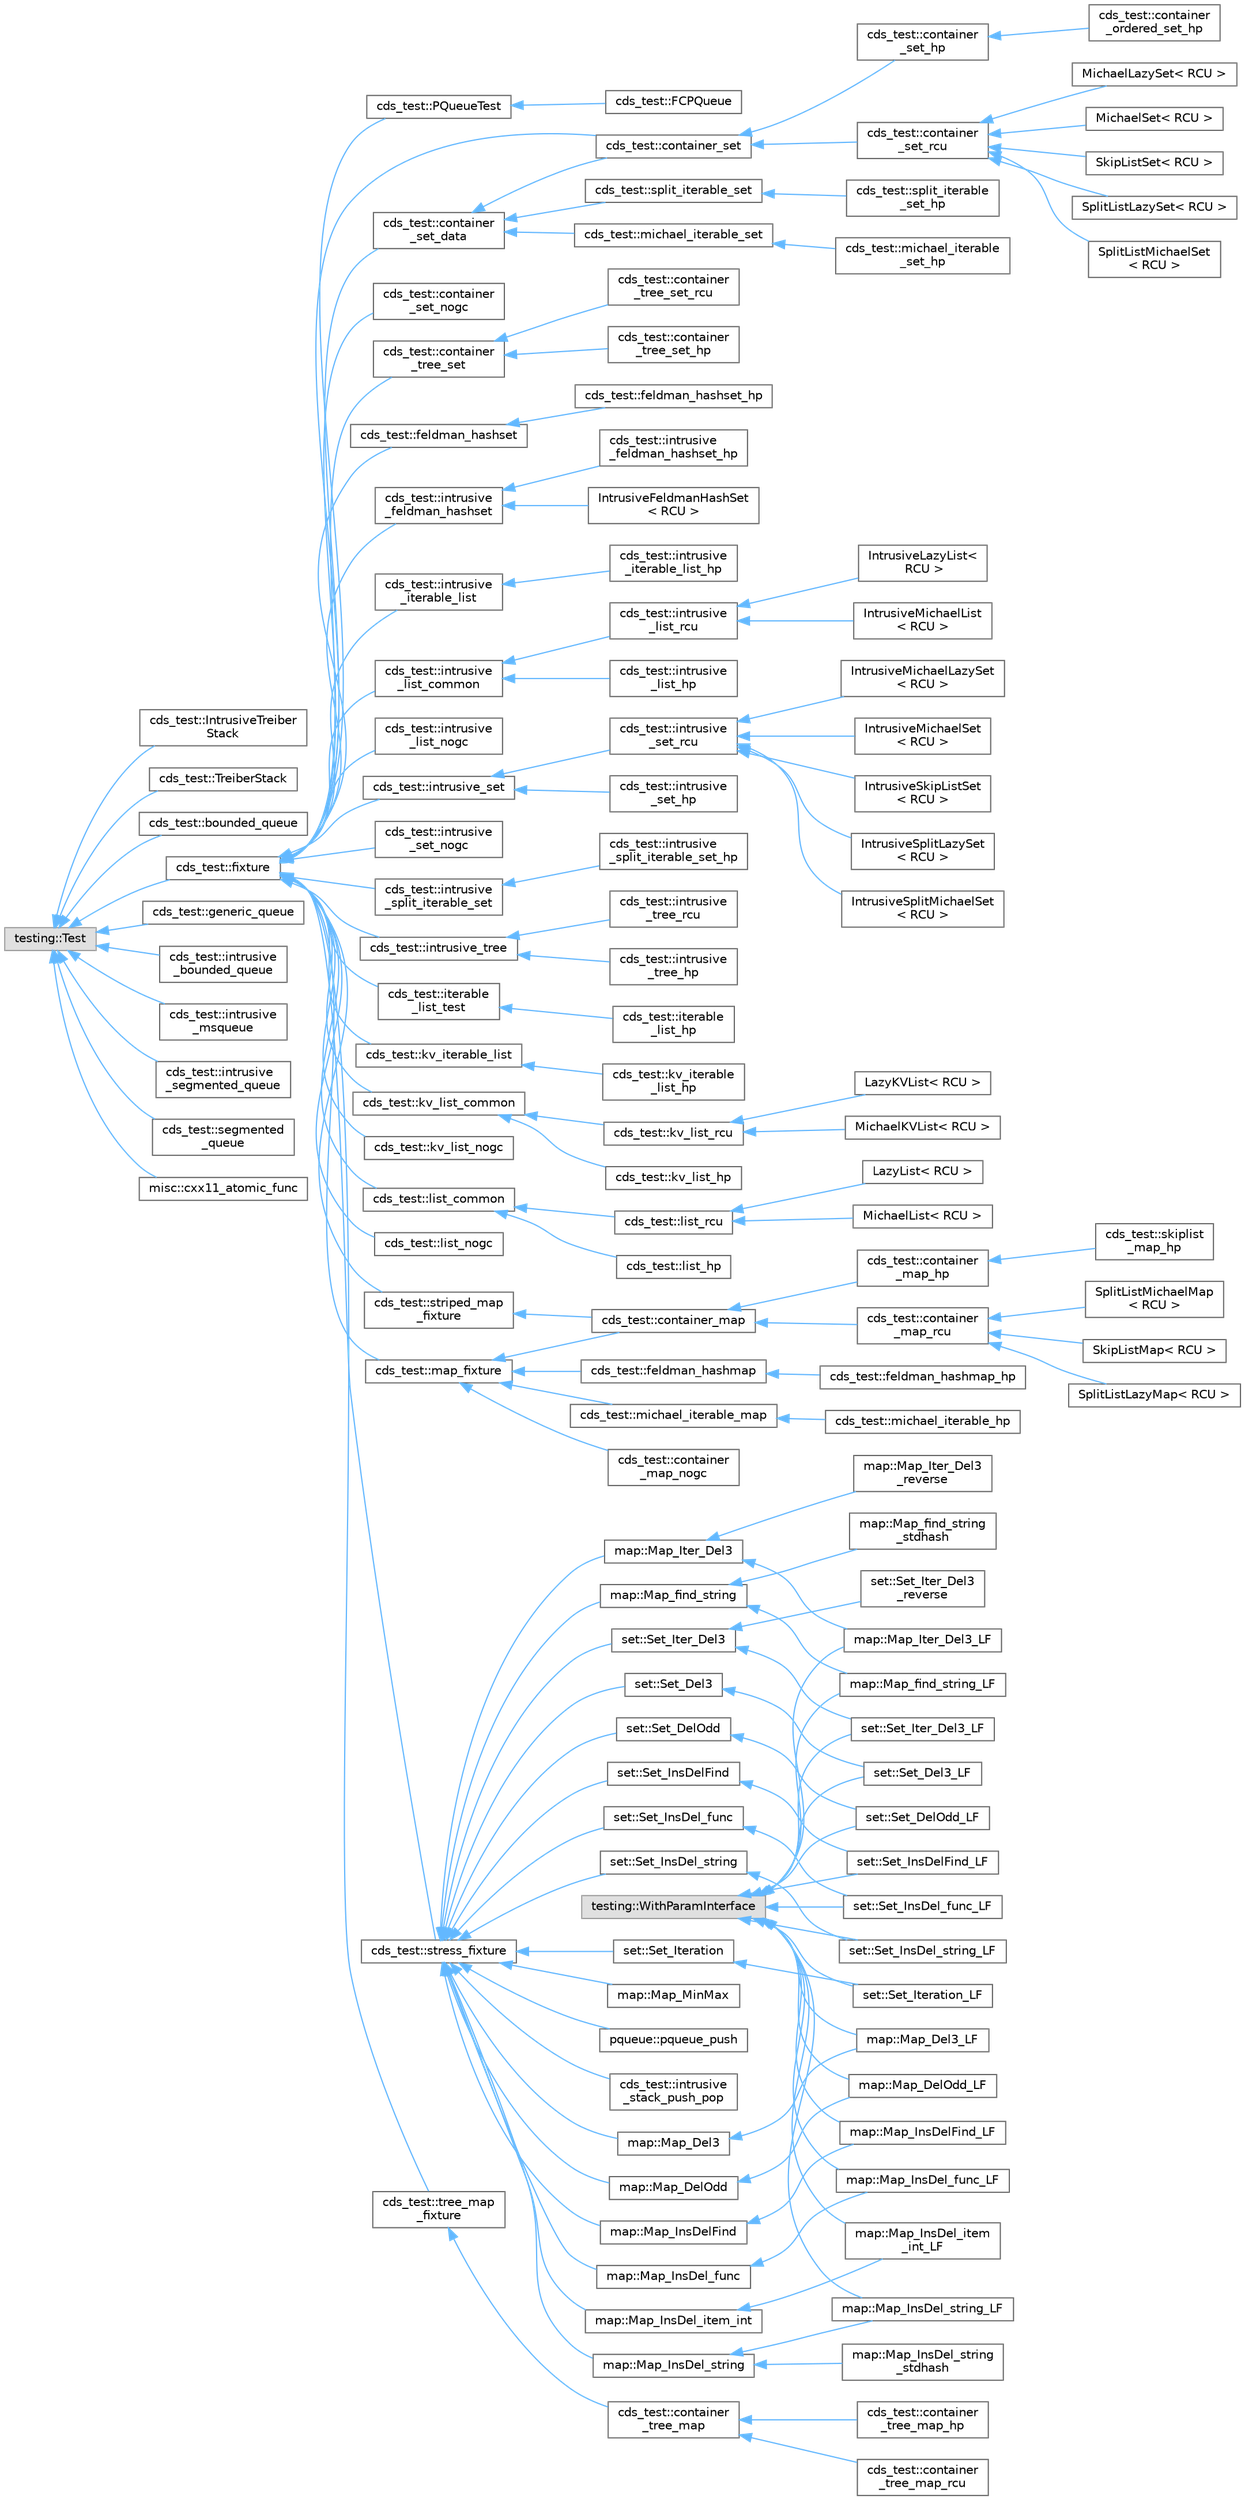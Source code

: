 digraph "类继承关系图"
{
 // LATEX_PDF_SIZE
  bgcolor="transparent";
  edge [fontname=Helvetica,fontsize=10,labelfontname=Helvetica,labelfontsize=10];
  node [fontname=Helvetica,fontsize=10,shape=box,height=0.2,width=0.4];
  rankdir="LR";
  Node0 [id="Node000000",label="testing::Test",height=0.2,width=0.4,color="grey60", fillcolor="#E0E0E0", style="filled",tooltip=" "];
  Node0 -> Node1 [id="edge7162_Node000000_Node000001",dir="back",color="steelblue1",style="solid",tooltip=" "];
  Node1 [id="Node000001",label="cds_test::IntrusiveTreiber\lStack",height=0.2,width=0.4,color="grey40", fillcolor="white", style="filled",URL="$classcds__test_1_1_intrusive_treiber_stack.html",tooltip=" "];
  Node0 -> Node2 [id="edge7163_Node000000_Node000002",dir="back",color="steelblue1",style="solid",tooltip=" "];
  Node2 [id="Node000002",label="cds_test::TreiberStack",height=0.2,width=0.4,color="grey40", fillcolor="white", style="filled",URL="$classcds__test_1_1_treiber_stack.html",tooltip=" "];
  Node0 -> Node3 [id="edge7164_Node000000_Node000003",dir="back",color="steelblue1",style="solid",tooltip=" "];
  Node3 [id="Node000003",label="cds_test::bounded_queue",height=0.2,width=0.4,color="grey40", fillcolor="white", style="filled",URL="$classcds__test_1_1bounded__queue.html",tooltip=" "];
  Node0 -> Node4 [id="edge7165_Node000000_Node000004",dir="back",color="steelblue1",style="solid",tooltip=" "];
  Node4 [id="Node000004",label="cds_test::fixture",height=0.2,width=0.4,color="grey40", fillcolor="white", style="filled",URL="$classcds__test_1_1fixture.html",tooltip=" "];
  Node4 -> Node5 [id="edge7166_Node000004_Node000005",dir="back",color="steelblue1",style="solid",tooltip=" "];
  Node5 [id="Node000005",label="cds_test::PQueueTest",height=0.2,width=0.4,color="grey40", fillcolor="white", style="filled",URL="$classcds__test_1_1_p_queue_test.html",tooltip=" "];
  Node5 -> Node6 [id="edge7167_Node000005_Node000006",dir="back",color="steelblue1",style="solid",tooltip=" "];
  Node6 [id="Node000006",label="cds_test::FCPQueue",height=0.2,width=0.4,color="grey40", fillcolor="white", style="filled",URL="$classcds__test_1_1_f_c_p_queue.html",tooltip=" "];
  Node4 -> Node7 [id="edge7168_Node000004_Node000007",dir="back",color="steelblue1",style="solid",tooltip=" "];
  Node7 [id="Node000007",label="cds_test::container_set",height=0.2,width=0.4,color="grey40", fillcolor="white", style="filled",URL="$classcds__test_1_1container__set.html",tooltip=" "];
  Node7 -> Node8 [id="edge7169_Node000007_Node000008",dir="back",color="steelblue1",style="solid",tooltip=" "];
  Node8 [id="Node000008",label="cds_test::container\l_set_hp",height=0.2,width=0.4,color="grey40", fillcolor="white", style="filled",URL="$classcds__test_1_1container__set__hp.html",tooltip=" "];
  Node8 -> Node9 [id="edge7170_Node000008_Node000009",dir="back",color="steelblue1",style="solid",tooltip=" "];
  Node9 [id="Node000009",label="cds_test::container\l_ordered_set_hp",height=0.2,width=0.4,color="grey40", fillcolor="white", style="filled",URL="$classcds__test_1_1container__ordered__set__hp.html",tooltip=" "];
  Node7 -> Node10 [id="edge7171_Node000007_Node000010",dir="back",color="steelblue1",style="solid",tooltip=" "];
  Node10 [id="Node000010",label="cds_test::container\l_set_rcu",height=0.2,width=0.4,color="grey40", fillcolor="white", style="filled",URL="$classcds__test_1_1container__set__rcu.html",tooltip=" "];
  Node10 -> Node11 [id="edge7172_Node000010_Node000011",dir="back",color="steelblue1",style="solid",tooltip=" "];
  Node11 [id="Node000011",label="MichaelLazySet\< RCU \>",height=0.2,width=0.4,color="grey40", fillcolor="white", style="filled",URL="$class_michael_lazy_set.html",tooltip=" "];
  Node10 -> Node12 [id="edge7173_Node000010_Node000012",dir="back",color="steelblue1",style="solid",tooltip=" "];
  Node12 [id="Node000012",label="MichaelSet\< RCU \>",height=0.2,width=0.4,color="grey40", fillcolor="white", style="filled",URL="$class_michael_set.html",tooltip=" "];
  Node10 -> Node13 [id="edge7174_Node000010_Node000013",dir="back",color="steelblue1",style="solid",tooltip=" "];
  Node13 [id="Node000013",label="SkipListSet\< RCU \>",height=0.2,width=0.4,color="grey40", fillcolor="white", style="filled",URL="$class_skip_list_set.html",tooltip=" "];
  Node10 -> Node14 [id="edge7175_Node000010_Node000014",dir="back",color="steelblue1",style="solid",tooltip=" "];
  Node14 [id="Node000014",label="SplitListLazySet\< RCU \>",height=0.2,width=0.4,color="grey40", fillcolor="white", style="filled",URL="$class_split_list_lazy_set.html",tooltip=" "];
  Node10 -> Node15 [id="edge7176_Node000010_Node000015",dir="back",color="steelblue1",style="solid",tooltip=" "];
  Node15 [id="Node000015",label="SplitListMichaelSet\l\< RCU \>",height=0.2,width=0.4,color="grey40", fillcolor="white", style="filled",URL="$class_split_list_michael_set.html",tooltip=" "];
  Node4 -> Node16 [id="edge7177_Node000004_Node000016",dir="back",color="steelblue1",style="solid",tooltip=" "];
  Node16 [id="Node000016",label="cds_test::container\l_set_data",height=0.2,width=0.4,color="grey40", fillcolor="white", style="filled",URL="$classcds__test_1_1container__set__data.html",tooltip=" "];
  Node16 -> Node7 [id="edge7178_Node000016_Node000007",dir="back",color="steelblue1",style="solid",tooltip=" "];
  Node16 -> Node17 [id="edge7179_Node000016_Node000017",dir="back",color="steelblue1",style="solid",tooltip=" "];
  Node17 [id="Node000017",label="cds_test::michael_iterable_set",height=0.2,width=0.4,color="grey40", fillcolor="white", style="filled",URL="$classcds__test_1_1michael__iterable__set.html",tooltip=" "];
  Node17 -> Node18 [id="edge7180_Node000017_Node000018",dir="back",color="steelblue1",style="solid",tooltip=" "];
  Node18 [id="Node000018",label="cds_test::michael_iterable\l_set_hp",height=0.2,width=0.4,color="grey40", fillcolor="white", style="filled",URL="$classcds__test_1_1michael__iterable__set__hp.html",tooltip=" "];
  Node16 -> Node19 [id="edge7181_Node000016_Node000019",dir="back",color="steelblue1",style="solid",tooltip=" "];
  Node19 [id="Node000019",label="cds_test::split_iterable_set",height=0.2,width=0.4,color="grey40", fillcolor="white", style="filled",URL="$classcds__test_1_1split__iterable__set.html",tooltip=" "];
  Node19 -> Node20 [id="edge7182_Node000019_Node000020",dir="back",color="steelblue1",style="solid",tooltip=" "];
  Node20 [id="Node000020",label="cds_test::split_iterable\l_set_hp",height=0.2,width=0.4,color="grey40", fillcolor="white", style="filled",URL="$classcds__test_1_1split__iterable__set__hp.html",tooltip=" "];
  Node4 -> Node21 [id="edge7183_Node000004_Node000021",dir="back",color="steelblue1",style="solid",tooltip=" "];
  Node21 [id="Node000021",label="cds_test::container\l_set_nogc",height=0.2,width=0.4,color="grey40", fillcolor="white", style="filled",URL="$classcds__test_1_1container__set__nogc.html",tooltip=" "];
  Node4 -> Node22 [id="edge7184_Node000004_Node000022",dir="back",color="steelblue1",style="solid",tooltip=" "];
  Node22 [id="Node000022",label="cds_test::container\l_tree_set",height=0.2,width=0.4,color="grey40", fillcolor="white", style="filled",URL="$classcds__test_1_1container__tree__set.html",tooltip=" "];
  Node22 -> Node23 [id="edge7185_Node000022_Node000023",dir="back",color="steelblue1",style="solid",tooltip=" "];
  Node23 [id="Node000023",label="cds_test::container\l_tree_set_hp",height=0.2,width=0.4,color="grey40", fillcolor="white", style="filled",URL="$classcds__test_1_1container__tree__set__hp.html",tooltip=" "];
  Node22 -> Node24 [id="edge7186_Node000022_Node000024",dir="back",color="steelblue1",style="solid",tooltip=" "];
  Node24 [id="Node000024",label="cds_test::container\l_tree_set_rcu",height=0.2,width=0.4,color="grey40", fillcolor="white", style="filled",URL="$classcds__test_1_1container__tree__set__rcu.html",tooltip=" "];
  Node4 -> Node25 [id="edge7187_Node000004_Node000025",dir="back",color="steelblue1",style="solid",tooltip=" "];
  Node25 [id="Node000025",label="cds_test::feldman_hashset",height=0.2,width=0.4,color="grey40", fillcolor="white", style="filled",URL="$classcds__test_1_1feldman__hashset.html",tooltip=" "];
  Node25 -> Node26 [id="edge7188_Node000025_Node000026",dir="back",color="steelblue1",style="solid",tooltip=" "];
  Node26 [id="Node000026",label="cds_test::feldman_hashset_hp",height=0.2,width=0.4,color="grey40", fillcolor="white", style="filled",URL="$classcds__test_1_1feldman__hashset__hp.html",tooltip=" "];
  Node4 -> Node27 [id="edge7189_Node000004_Node000027",dir="back",color="steelblue1",style="solid",tooltip=" "];
  Node27 [id="Node000027",label="cds_test::intrusive\l_feldman_hashset",height=0.2,width=0.4,color="grey40", fillcolor="white", style="filled",URL="$classcds__test_1_1intrusive__feldman__hashset.html",tooltip=" "];
  Node27 -> Node28 [id="edge7190_Node000027_Node000028",dir="back",color="steelblue1",style="solid",tooltip=" "];
  Node28 [id="Node000028",label="IntrusiveFeldmanHashSet\l\< RCU \>",height=0.2,width=0.4,color="grey40", fillcolor="white", style="filled",URL="$class_intrusive_feldman_hash_set.html",tooltip=" "];
  Node27 -> Node29 [id="edge7191_Node000027_Node000029",dir="back",color="steelblue1",style="solid",tooltip=" "];
  Node29 [id="Node000029",label="cds_test::intrusive\l_feldman_hashset_hp",height=0.2,width=0.4,color="grey40", fillcolor="white", style="filled",URL="$classcds__test_1_1intrusive__feldman__hashset__hp.html",tooltip=" "];
  Node4 -> Node30 [id="edge7192_Node000004_Node000030",dir="back",color="steelblue1",style="solid",tooltip=" "];
  Node30 [id="Node000030",label="cds_test::intrusive\l_iterable_list",height=0.2,width=0.4,color="grey40", fillcolor="white", style="filled",URL="$classcds__test_1_1intrusive__iterable__list.html",tooltip=" "];
  Node30 -> Node31 [id="edge7193_Node000030_Node000031",dir="back",color="steelblue1",style="solid",tooltip=" "];
  Node31 [id="Node000031",label="cds_test::intrusive\l_iterable_list_hp",height=0.2,width=0.4,color="grey40", fillcolor="white", style="filled",URL="$classcds__test_1_1intrusive__iterable__list__hp.html",tooltip=" "];
  Node4 -> Node32 [id="edge7194_Node000004_Node000032",dir="back",color="steelblue1",style="solid",tooltip=" "];
  Node32 [id="Node000032",label="cds_test::intrusive\l_list_common",height=0.2,width=0.4,color="grey40", fillcolor="white", style="filled",URL="$classcds__test_1_1intrusive__list__common.html",tooltip=" "];
  Node32 -> Node33 [id="edge7195_Node000032_Node000033",dir="back",color="steelblue1",style="solid",tooltip=" "];
  Node33 [id="Node000033",label="cds_test::intrusive\l_list_hp",height=0.2,width=0.4,color="grey40", fillcolor="white", style="filled",URL="$classcds__test_1_1intrusive__list__hp.html",tooltip=" "];
  Node32 -> Node34 [id="edge7196_Node000032_Node000034",dir="back",color="steelblue1",style="solid",tooltip=" "];
  Node34 [id="Node000034",label="cds_test::intrusive\l_list_rcu",height=0.2,width=0.4,color="grey40", fillcolor="white", style="filled",URL="$classcds__test_1_1intrusive__list__rcu.html",tooltip=" "];
  Node34 -> Node35 [id="edge7197_Node000034_Node000035",dir="back",color="steelblue1",style="solid",tooltip=" "];
  Node35 [id="Node000035",label="IntrusiveLazyList\<\l RCU \>",height=0.2,width=0.4,color="grey40", fillcolor="white", style="filled",URL="$class_intrusive_lazy_list.html",tooltip=" "];
  Node34 -> Node36 [id="edge7198_Node000034_Node000036",dir="back",color="steelblue1",style="solid",tooltip=" "];
  Node36 [id="Node000036",label="IntrusiveMichaelList\l\< RCU \>",height=0.2,width=0.4,color="grey40", fillcolor="white", style="filled",URL="$class_intrusive_michael_list.html",tooltip=" "];
  Node4 -> Node37 [id="edge7199_Node000004_Node000037",dir="back",color="steelblue1",style="solid",tooltip=" "];
  Node37 [id="Node000037",label="cds_test::intrusive\l_list_nogc",height=0.2,width=0.4,color="grey40", fillcolor="white", style="filled",URL="$classcds__test_1_1intrusive__list__nogc.html",tooltip=" "];
  Node4 -> Node38 [id="edge7200_Node000004_Node000038",dir="back",color="steelblue1",style="solid",tooltip=" "];
  Node38 [id="Node000038",label="cds_test::intrusive_set",height=0.2,width=0.4,color="grey40", fillcolor="white", style="filled",URL="$classcds__test_1_1intrusive__set.html",tooltip=" "];
  Node38 -> Node39 [id="edge7201_Node000038_Node000039",dir="back",color="steelblue1",style="solid",tooltip=" "];
  Node39 [id="Node000039",label="cds_test::intrusive\l_set_hp",height=0.2,width=0.4,color="grey40", fillcolor="white", style="filled",URL="$classcds__test_1_1intrusive__set__hp.html",tooltip=" "];
  Node38 -> Node40 [id="edge7202_Node000038_Node000040",dir="back",color="steelblue1",style="solid",tooltip=" "];
  Node40 [id="Node000040",label="cds_test::intrusive\l_set_rcu",height=0.2,width=0.4,color="grey40", fillcolor="white", style="filled",URL="$classcds__test_1_1intrusive__set__rcu.html",tooltip=" "];
  Node40 -> Node41 [id="edge7203_Node000040_Node000041",dir="back",color="steelblue1",style="solid",tooltip=" "];
  Node41 [id="Node000041",label="IntrusiveMichaelLazySet\l\< RCU \>",height=0.2,width=0.4,color="grey40", fillcolor="white", style="filled",URL="$class_intrusive_michael_lazy_set.html",tooltip=" "];
  Node40 -> Node42 [id="edge7204_Node000040_Node000042",dir="back",color="steelblue1",style="solid",tooltip=" "];
  Node42 [id="Node000042",label="IntrusiveMichaelSet\l\< RCU \>",height=0.2,width=0.4,color="grey40", fillcolor="white", style="filled",URL="$class_intrusive_michael_set.html",tooltip=" "];
  Node40 -> Node43 [id="edge7205_Node000040_Node000043",dir="back",color="steelblue1",style="solid",tooltip=" "];
  Node43 [id="Node000043",label="IntrusiveSkipListSet\l\< RCU \>",height=0.2,width=0.4,color="grey40", fillcolor="white", style="filled",URL="$class_intrusive_skip_list_set.html",tooltip=" "];
  Node40 -> Node44 [id="edge7206_Node000040_Node000044",dir="back",color="steelblue1",style="solid",tooltip=" "];
  Node44 [id="Node000044",label="IntrusiveSplitLazySet\l\< RCU \>",height=0.2,width=0.4,color="grey40", fillcolor="white", style="filled",URL="$class_intrusive_split_lazy_set.html",tooltip=" "];
  Node40 -> Node45 [id="edge7207_Node000040_Node000045",dir="back",color="steelblue1",style="solid",tooltip=" "];
  Node45 [id="Node000045",label="IntrusiveSplitMichaelSet\l\< RCU \>",height=0.2,width=0.4,color="grey40", fillcolor="white", style="filled",URL="$class_intrusive_split_michael_set.html",tooltip=" "];
  Node4 -> Node46 [id="edge7208_Node000004_Node000046",dir="back",color="steelblue1",style="solid",tooltip=" "];
  Node46 [id="Node000046",label="cds_test::intrusive\l_set_nogc",height=0.2,width=0.4,color="grey40", fillcolor="white", style="filled",URL="$classcds__test_1_1intrusive__set__nogc.html",tooltip=" "];
  Node4 -> Node47 [id="edge7209_Node000004_Node000047",dir="back",color="steelblue1",style="solid",tooltip=" "];
  Node47 [id="Node000047",label="cds_test::intrusive\l_split_iterable_set",height=0.2,width=0.4,color="grey40", fillcolor="white", style="filled",URL="$classcds__test_1_1intrusive__split__iterable__set.html",tooltip=" "];
  Node47 -> Node48 [id="edge7210_Node000047_Node000048",dir="back",color="steelblue1",style="solid",tooltip=" "];
  Node48 [id="Node000048",label="cds_test::intrusive\l_split_iterable_set_hp",height=0.2,width=0.4,color="grey40", fillcolor="white", style="filled",URL="$classcds__test_1_1intrusive__split__iterable__set__hp.html",tooltip=" "];
  Node4 -> Node49 [id="edge7211_Node000004_Node000049",dir="back",color="steelblue1",style="solid",tooltip=" "];
  Node49 [id="Node000049",label="cds_test::intrusive_tree",height=0.2,width=0.4,color="grey40", fillcolor="white", style="filled",URL="$classcds__test_1_1intrusive__tree.html",tooltip=" "];
  Node49 -> Node50 [id="edge7212_Node000049_Node000050",dir="back",color="steelblue1",style="solid",tooltip=" "];
  Node50 [id="Node000050",label="cds_test::intrusive\l_tree_hp",height=0.2,width=0.4,color="grey40", fillcolor="white", style="filled",URL="$classcds__test_1_1intrusive__tree__hp.html",tooltip=" "];
  Node49 -> Node51 [id="edge7213_Node000049_Node000051",dir="back",color="steelblue1",style="solid",tooltip=" "];
  Node51 [id="Node000051",label="cds_test::intrusive\l_tree_rcu",height=0.2,width=0.4,color="grey40", fillcolor="white", style="filled",URL="$classcds__test_1_1intrusive__tree__rcu.html",tooltip=" "];
  Node4 -> Node52 [id="edge7214_Node000004_Node000052",dir="back",color="steelblue1",style="solid",tooltip=" "];
  Node52 [id="Node000052",label="cds_test::iterable\l_list_test",height=0.2,width=0.4,color="grey40", fillcolor="white", style="filled",URL="$classcds__test_1_1iterable__list__test.html",tooltip=" "];
  Node52 -> Node53 [id="edge7215_Node000052_Node000053",dir="back",color="steelblue1",style="solid",tooltip=" "];
  Node53 [id="Node000053",label="cds_test::iterable\l_list_hp",height=0.2,width=0.4,color="grey40", fillcolor="white", style="filled",URL="$classcds__test_1_1iterable__list__hp.html",tooltip=" "];
  Node4 -> Node54 [id="edge7216_Node000004_Node000054",dir="back",color="steelblue1",style="solid",tooltip=" "];
  Node54 [id="Node000054",label="cds_test::kv_iterable_list",height=0.2,width=0.4,color="grey40", fillcolor="white", style="filled",URL="$classcds__test_1_1kv__iterable__list.html",tooltip=" "];
  Node54 -> Node55 [id="edge7217_Node000054_Node000055",dir="back",color="steelblue1",style="solid",tooltip=" "];
  Node55 [id="Node000055",label="cds_test::kv_iterable\l_list_hp",height=0.2,width=0.4,color="grey40", fillcolor="white", style="filled",URL="$classcds__test_1_1kv__iterable__list__hp.html",tooltip=" "];
  Node4 -> Node56 [id="edge7218_Node000004_Node000056",dir="back",color="steelblue1",style="solid",tooltip=" "];
  Node56 [id="Node000056",label="cds_test::kv_list_common",height=0.2,width=0.4,color="grey40", fillcolor="white", style="filled",URL="$classcds__test_1_1kv__list__common.html",tooltip=" "];
  Node56 -> Node57 [id="edge7219_Node000056_Node000057",dir="back",color="steelblue1",style="solid",tooltip=" "];
  Node57 [id="Node000057",label="cds_test::kv_list_hp",height=0.2,width=0.4,color="grey40", fillcolor="white", style="filled",URL="$classcds__test_1_1kv__list__hp.html",tooltip=" "];
  Node56 -> Node58 [id="edge7220_Node000056_Node000058",dir="back",color="steelblue1",style="solid",tooltip=" "];
  Node58 [id="Node000058",label="cds_test::kv_list_rcu",height=0.2,width=0.4,color="grey40", fillcolor="white", style="filled",URL="$classcds__test_1_1kv__list__rcu.html",tooltip=" "];
  Node58 -> Node59 [id="edge7221_Node000058_Node000059",dir="back",color="steelblue1",style="solid",tooltip=" "];
  Node59 [id="Node000059",label="LazyKVList\< RCU \>",height=0.2,width=0.4,color="grey40", fillcolor="white", style="filled",URL="$class_lazy_k_v_list.html",tooltip=" "];
  Node58 -> Node60 [id="edge7222_Node000058_Node000060",dir="back",color="steelblue1",style="solid",tooltip=" "];
  Node60 [id="Node000060",label="MichaelKVList\< RCU \>",height=0.2,width=0.4,color="grey40", fillcolor="white", style="filled",URL="$class_michael_k_v_list.html",tooltip=" "];
  Node4 -> Node61 [id="edge7223_Node000004_Node000061",dir="back",color="steelblue1",style="solid",tooltip=" "];
  Node61 [id="Node000061",label="cds_test::kv_list_nogc",height=0.2,width=0.4,color="grey40", fillcolor="white", style="filled",URL="$classcds__test_1_1kv__list__nogc.html",tooltip=" "];
  Node4 -> Node62 [id="edge7224_Node000004_Node000062",dir="back",color="steelblue1",style="solid",tooltip=" "];
  Node62 [id="Node000062",label="cds_test::list_common",height=0.2,width=0.4,color="grey40", fillcolor="white", style="filled",URL="$classcds__test_1_1list__common.html",tooltip=" "];
  Node62 -> Node63 [id="edge7225_Node000062_Node000063",dir="back",color="steelblue1",style="solid",tooltip=" "];
  Node63 [id="Node000063",label="cds_test::list_hp",height=0.2,width=0.4,color="grey40", fillcolor="white", style="filled",URL="$classcds__test_1_1list__hp.html",tooltip=" "];
  Node62 -> Node64 [id="edge7226_Node000062_Node000064",dir="back",color="steelblue1",style="solid",tooltip=" "];
  Node64 [id="Node000064",label="cds_test::list_rcu",height=0.2,width=0.4,color="grey40", fillcolor="white", style="filled",URL="$classcds__test_1_1list__rcu.html",tooltip=" "];
  Node64 -> Node65 [id="edge7227_Node000064_Node000065",dir="back",color="steelblue1",style="solid",tooltip=" "];
  Node65 [id="Node000065",label="LazyList\< RCU \>",height=0.2,width=0.4,color="grey40", fillcolor="white", style="filled",URL="$class_lazy_list.html",tooltip=" "];
  Node64 -> Node66 [id="edge7228_Node000064_Node000066",dir="back",color="steelblue1",style="solid",tooltip=" "];
  Node66 [id="Node000066",label="MichaelList\< RCU \>",height=0.2,width=0.4,color="grey40", fillcolor="white", style="filled",URL="$class_michael_list.html",tooltip=" "];
  Node4 -> Node67 [id="edge7229_Node000004_Node000067",dir="back",color="steelblue1",style="solid",tooltip=" "];
  Node67 [id="Node000067",label="cds_test::list_nogc",height=0.2,width=0.4,color="grey40", fillcolor="white", style="filled",URL="$classcds__test_1_1list__nogc.html",tooltip=" "];
  Node4 -> Node68 [id="edge7230_Node000004_Node000068",dir="back",color="steelblue1",style="solid",tooltip=" "];
  Node68 [id="Node000068",label="cds_test::map_fixture",height=0.2,width=0.4,color="grey40", fillcolor="white", style="filled",URL="$classcds__test_1_1map__fixture.html",tooltip=" "];
  Node68 -> Node69 [id="edge7231_Node000068_Node000069",dir="back",color="steelblue1",style="solid",tooltip=" "];
  Node69 [id="Node000069",label="cds_test::container_map",height=0.2,width=0.4,color="grey40", fillcolor="white", style="filled",URL="$classcds__test_1_1container__map.html",tooltip=" "];
  Node69 -> Node70 [id="edge7232_Node000069_Node000070",dir="back",color="steelblue1",style="solid",tooltip=" "];
  Node70 [id="Node000070",label="cds_test::container\l_map_hp",height=0.2,width=0.4,color="grey40", fillcolor="white", style="filled",URL="$classcds__test_1_1container__map__hp.html",tooltip=" "];
  Node70 -> Node71 [id="edge7233_Node000070_Node000071",dir="back",color="steelblue1",style="solid",tooltip=" "];
  Node71 [id="Node000071",label="cds_test::skiplist\l_map_hp",height=0.2,width=0.4,color="grey40", fillcolor="white", style="filled",URL="$classcds__test_1_1skiplist__map__hp.html",tooltip=" "];
  Node69 -> Node72 [id="edge7234_Node000069_Node000072",dir="back",color="steelblue1",style="solid",tooltip=" "];
  Node72 [id="Node000072",label="cds_test::container\l_map_rcu",height=0.2,width=0.4,color="grey40", fillcolor="white", style="filled",URL="$classcds__test_1_1container__map__rcu.html",tooltip=" "];
  Node72 -> Node73 [id="edge7235_Node000072_Node000073",dir="back",color="steelblue1",style="solid",tooltip=" "];
  Node73 [id="Node000073",label="SkipListMap\< RCU \>",height=0.2,width=0.4,color="grey40", fillcolor="white", style="filled",URL="$class_skip_list_map.html",tooltip=" "];
  Node72 -> Node74 [id="edge7236_Node000072_Node000074",dir="back",color="steelblue1",style="solid",tooltip=" "];
  Node74 [id="Node000074",label="SplitListLazyMap\< RCU \>",height=0.2,width=0.4,color="grey40", fillcolor="white", style="filled",URL="$class_split_list_lazy_map.html",tooltip=" "];
  Node72 -> Node75 [id="edge7237_Node000072_Node000075",dir="back",color="steelblue1",style="solid",tooltip=" "];
  Node75 [id="Node000075",label="SplitListMichaelMap\l\< RCU \>",height=0.2,width=0.4,color="grey40", fillcolor="white", style="filled",URL="$class_split_list_michael_map.html",tooltip=" "];
  Node68 -> Node77 [id="edge7238_Node000068_Node000077",dir="back",color="steelblue1",style="solid",tooltip=" "];
  Node77 [id="Node000077",label="cds_test::container\l_map_nogc",height=0.2,width=0.4,color="grey40", fillcolor="white", style="filled",URL="$classcds__test_1_1container__map__nogc.html",tooltip=" "];
  Node68 -> Node78 [id="edge7239_Node000068_Node000078",dir="back",color="steelblue1",style="solid",tooltip=" "];
  Node78 [id="Node000078",label="cds_test::feldman_hashmap",height=0.2,width=0.4,color="grey40", fillcolor="white", style="filled",URL="$classcds__test_1_1feldman__hashmap.html",tooltip=" "];
  Node78 -> Node79 [id="edge7240_Node000078_Node000079",dir="back",color="steelblue1",style="solid",tooltip=" "];
  Node79 [id="Node000079",label="cds_test::feldman_hashmap_hp",height=0.2,width=0.4,color="grey40", fillcolor="white", style="filled",URL="$classcds__test_1_1feldman__hashmap__hp.html",tooltip=" "];
  Node68 -> Node80 [id="edge7241_Node000068_Node000080",dir="back",color="steelblue1",style="solid",tooltip=" "];
  Node80 [id="Node000080",label="cds_test::michael_iterable_map",height=0.2,width=0.4,color="grey40", fillcolor="white", style="filled",URL="$classcds__test_1_1michael__iterable__map.html",tooltip=" "];
  Node80 -> Node81 [id="edge7242_Node000080_Node000081",dir="back",color="steelblue1",style="solid",tooltip=" "];
  Node81 [id="Node000081",label="cds_test::michael_iterable_hp",height=0.2,width=0.4,color="grey40", fillcolor="white", style="filled",URL="$classcds__test_1_1michael__iterable__hp.html",tooltip=" "];
  Node4 -> Node82 [id="edge7243_Node000004_Node000082",dir="back",color="steelblue1",style="solid",tooltip=" "];
  Node82 [id="Node000082",label="cds_test::stress_fixture",height=0.2,width=0.4,color="grey40", fillcolor="white", style="filled",URL="$classcds__test_1_1stress__fixture.html",tooltip=" "];
  Node82 -> Node83 [id="edge7244_Node000082_Node000083",dir="back",color="steelblue1",style="solid",tooltip=" "];
  Node83 [id="Node000083",label="cds_test::intrusive\l_stack_push_pop",height=0.2,width=0.4,color="grey40", fillcolor="white", style="filled",URL="$classcds__test_1_1intrusive__stack__push__pop.html",tooltip=" "];
  Node82 -> Node84 [id="edge7245_Node000082_Node000084",dir="back",color="steelblue1",style="solid",tooltip=" "];
  Node84 [id="Node000084",label="map::Map_Del3",height=0.2,width=0.4,color="grey40", fillcolor="white", style="filled",URL="$classmap_1_1_map___del3.html",tooltip=" "];
  Node84 -> Node85 [id="edge7246_Node000084_Node000085",dir="back",color="steelblue1",style="solid",tooltip=" "];
  Node85 [id="Node000085",label="map::Map_Del3_LF",height=0.2,width=0.4,color="grey40", fillcolor="white", style="filled",URL="$classmap_1_1_map___del3___l_f.html",tooltip=" "];
  Node82 -> Node88 [id="edge7247_Node000082_Node000088",dir="back",color="steelblue1",style="solid",tooltip=" "];
  Node88 [id="Node000088",label="map::Map_DelOdd",height=0.2,width=0.4,color="grey40", fillcolor="white", style="filled",URL="$classmap_1_1_map___del_odd.html",tooltip=" "];
  Node88 -> Node87 [id="edge7248_Node000088_Node000087",dir="back",color="steelblue1",style="solid",tooltip=" "];
  Node87 [id="Node000087",label="map::Map_DelOdd_LF",height=0.2,width=0.4,color="grey40", fillcolor="white", style="filled",URL="$classmap_1_1_map___del_odd___l_f.html",tooltip=" "];
  Node82 -> Node90 [id="edge7249_Node000082_Node000090",dir="back",color="steelblue1",style="solid",tooltip=" "];
  Node90 [id="Node000090",label="map::Map_InsDelFind",height=0.2,width=0.4,color="grey40", fillcolor="white", style="filled",URL="$classmap_1_1_map___ins_del_find.html",tooltip=" "];
  Node90 -> Node89 [id="edge7250_Node000090_Node000089",dir="back",color="steelblue1",style="solid",tooltip=" "];
  Node89 [id="Node000089",label="map::Map_InsDelFind_LF",height=0.2,width=0.4,color="grey40", fillcolor="white", style="filled",URL="$classmap_1_1_map___ins_del_find___l_f.html",tooltip=" "];
  Node82 -> Node92 [id="edge7251_Node000082_Node000092",dir="back",color="steelblue1",style="solid",tooltip=" "];
  Node92 [id="Node000092",label="map::Map_InsDel_func",height=0.2,width=0.4,color="grey40", fillcolor="white", style="filled",URL="$classmap_1_1_map___ins_del__func.html",tooltip=" "];
  Node92 -> Node91 [id="edge7252_Node000092_Node000091",dir="back",color="steelblue1",style="solid",tooltip=" "];
  Node91 [id="Node000091",label="map::Map_InsDel_func_LF",height=0.2,width=0.4,color="grey40", fillcolor="white", style="filled",URL="$classmap_1_1_map___ins_del__func___l_f.html",tooltip=" "];
  Node82 -> Node94 [id="edge7253_Node000082_Node000094",dir="back",color="steelblue1",style="solid",tooltip=" "];
  Node94 [id="Node000094",label="map::Map_InsDel_item_int",height=0.2,width=0.4,color="grey40", fillcolor="white", style="filled",URL="$classmap_1_1_map___ins_del__item__int.html",tooltip=" "];
  Node94 -> Node93 [id="edge7254_Node000094_Node000093",dir="back",color="steelblue1",style="solid",tooltip=" "];
  Node93 [id="Node000093",label="map::Map_InsDel_item\l_int_LF",height=0.2,width=0.4,color="grey40", fillcolor="white", style="filled",URL="$classmap_1_1_map___ins_del__item__int___l_f.html",tooltip=" "];
  Node82 -> Node96 [id="edge7255_Node000082_Node000096",dir="back",color="steelblue1",style="solid",tooltip=" "];
  Node96 [id="Node000096",label="map::Map_InsDel_string",height=0.2,width=0.4,color="grey40", fillcolor="white", style="filled",URL="$classmap_1_1_map___ins_del__string.html",tooltip=" "];
  Node96 -> Node95 [id="edge7256_Node000096_Node000095",dir="back",color="steelblue1",style="solid",tooltip=" "];
  Node95 [id="Node000095",label="map::Map_InsDel_string_LF",height=0.2,width=0.4,color="grey40", fillcolor="white", style="filled",URL="$classmap_1_1_map___ins_del__string___l_f.html",tooltip=" "];
  Node96 -> Node97 [id="edge7257_Node000096_Node000097",dir="back",color="steelblue1",style="solid",tooltip=" "];
  Node97 [id="Node000097",label="map::Map_InsDel_string\l_stdhash",height=0.2,width=0.4,color="grey40", fillcolor="white", style="filled",URL="$classmap_1_1_map___ins_del__string__stdhash.html",tooltip=" "];
  Node82 -> Node99 [id="edge7258_Node000082_Node000099",dir="back",color="steelblue1",style="solid",tooltip=" "];
  Node99 [id="Node000099",label="map::Map_Iter_Del3",height=0.2,width=0.4,color="grey40", fillcolor="white", style="filled",URL="$classmap_1_1_map___iter___del3.html",tooltip=" "];
  Node99 -> Node98 [id="edge7259_Node000099_Node000098",dir="back",color="steelblue1",style="solid",tooltip=" "];
  Node98 [id="Node000098",label="map::Map_Iter_Del3_LF",height=0.2,width=0.4,color="grey40", fillcolor="white", style="filled",URL="$classmap_1_1_map___iter___del3___l_f.html",tooltip=" "];
  Node99 -> Node100 [id="edge7260_Node000099_Node000100",dir="back",color="steelblue1",style="solid",tooltip=" "];
  Node100 [id="Node000100",label="map::Map_Iter_Del3\l_reverse",height=0.2,width=0.4,color="grey40", fillcolor="white", style="filled",URL="$classmap_1_1_map___iter___del3__reverse.html",tooltip=" "];
  Node82 -> Node119 [id="edge7261_Node000082_Node000119",dir="back",color="steelblue1",style="solid",tooltip=" "];
  Node119 [id="Node000119",label="map::Map_MinMax",height=0.2,width=0.4,color="grey40", fillcolor="white", style="filled",URL="$classmap_1_1_map___min_max.html",tooltip=" "];
  Node82 -> Node102 [id="edge7262_Node000082_Node000102",dir="back",color="steelblue1",style="solid",tooltip=" "];
  Node102 [id="Node000102",label="map::Map_find_string",height=0.2,width=0.4,color="grey40", fillcolor="white", style="filled",URL="$classmap_1_1_map__find__string.html",tooltip=" "];
  Node102 -> Node101 [id="edge7263_Node000102_Node000101",dir="back",color="steelblue1",style="solid",tooltip=" "];
  Node101 [id="Node000101",label="map::Map_find_string_LF",height=0.2,width=0.4,color="grey40", fillcolor="white", style="filled",URL="$classmap_1_1_map__find__string___l_f.html",tooltip=" "];
  Node102 -> Node103 [id="edge7264_Node000102_Node000103",dir="back",color="steelblue1",style="solid",tooltip=" "];
  Node103 [id="Node000103",label="map::Map_find_string\l_stdhash",height=0.2,width=0.4,color="grey40", fillcolor="white", style="filled",URL="$classmap_1_1_map__find__string__stdhash.html",tooltip=" "];
  Node82 -> Node120 [id="edge7265_Node000082_Node000120",dir="back",color="steelblue1",style="solid",tooltip=" "];
  Node120 [id="Node000120",label="pqueue::pqueue_push",height=0.2,width=0.4,color="grey40", fillcolor="white", style="filled",URL="$classpqueue_1_1pqueue__push.html",tooltip=" "];
  Node82 -> Node105 [id="edge7266_Node000082_Node000105",dir="back",color="steelblue1",style="solid",tooltip=" "];
  Node105 [id="Node000105",label="set::Set_Del3",height=0.2,width=0.4,color="grey40", fillcolor="white", style="filled",URL="$classset_1_1_set___del3.html",tooltip=" "];
  Node105 -> Node104 [id="edge7267_Node000105_Node000104",dir="back",color="steelblue1",style="solid",tooltip=" "];
  Node104 [id="Node000104",label="set::Set_Del3_LF",height=0.2,width=0.4,color="grey40", fillcolor="white", style="filled",URL="$classset_1_1_set___del3___l_f.html",tooltip=" "];
  Node82 -> Node107 [id="edge7268_Node000082_Node000107",dir="back",color="steelblue1",style="solid",tooltip=" "];
  Node107 [id="Node000107",label="set::Set_DelOdd",height=0.2,width=0.4,color="grey40", fillcolor="white", style="filled",URL="$classset_1_1_set___del_odd.html",tooltip=" "];
  Node107 -> Node106 [id="edge7269_Node000107_Node000106",dir="back",color="steelblue1",style="solid",tooltip=" "];
  Node106 [id="Node000106",label="set::Set_DelOdd_LF",height=0.2,width=0.4,color="grey40", fillcolor="white", style="filled",URL="$classset_1_1_set___del_odd___l_f.html",tooltip=" "];
  Node82 -> Node109 [id="edge7270_Node000082_Node000109",dir="back",color="steelblue1",style="solid",tooltip=" "];
  Node109 [id="Node000109",label="set::Set_InsDelFind",height=0.2,width=0.4,color="grey40", fillcolor="white", style="filled",URL="$classset_1_1_set___ins_del_find.html",tooltip=" "];
  Node109 -> Node108 [id="edge7271_Node000109_Node000108",dir="back",color="steelblue1",style="solid",tooltip=" "];
  Node108 [id="Node000108",label="set::Set_InsDelFind_LF",height=0.2,width=0.4,color="grey40", fillcolor="white", style="filled",URL="$classset_1_1_set___ins_del_find___l_f.html",tooltip=" "];
  Node82 -> Node111 [id="edge7272_Node000082_Node000111",dir="back",color="steelblue1",style="solid",tooltip=" "];
  Node111 [id="Node000111",label="set::Set_InsDel_func",height=0.2,width=0.4,color="grey40", fillcolor="white", style="filled",URL="$classset_1_1_set___ins_del__func.html",tooltip=" "];
  Node111 -> Node110 [id="edge7273_Node000111_Node000110",dir="back",color="steelblue1",style="solid",tooltip=" "];
  Node110 [id="Node000110",label="set::Set_InsDel_func_LF",height=0.2,width=0.4,color="grey40", fillcolor="white", style="filled",URL="$classset_1_1_set___ins_del__func___l_f.html",tooltip=" "];
  Node82 -> Node113 [id="edge7274_Node000082_Node000113",dir="back",color="steelblue1",style="solid",tooltip=" "];
  Node113 [id="Node000113",label="set::Set_InsDel_string",height=0.2,width=0.4,color="grey40", fillcolor="white", style="filled",URL="$classset_1_1_set___ins_del__string.html",tooltip=" "];
  Node113 -> Node112 [id="edge7275_Node000113_Node000112",dir="back",color="steelblue1",style="solid",tooltip=" "];
  Node112 [id="Node000112",label="set::Set_InsDel_string_LF",height=0.2,width=0.4,color="grey40", fillcolor="white", style="filled",URL="$classset_1_1_set___ins_del__string___l_f.html",tooltip=" "];
  Node82 -> Node115 [id="edge7276_Node000082_Node000115",dir="back",color="steelblue1",style="solid",tooltip=" "];
  Node115 [id="Node000115",label="set::Set_Iter_Del3",height=0.2,width=0.4,color="grey40", fillcolor="white", style="filled",URL="$classset_1_1_set___iter___del3.html",tooltip=" "];
  Node115 -> Node114 [id="edge7277_Node000115_Node000114",dir="back",color="steelblue1",style="solid",tooltip=" "];
  Node114 [id="Node000114",label="set::Set_Iter_Del3_LF",height=0.2,width=0.4,color="grey40", fillcolor="white", style="filled",URL="$classset_1_1_set___iter___del3___l_f.html",tooltip=" "];
  Node115 -> Node116 [id="edge7278_Node000115_Node000116",dir="back",color="steelblue1",style="solid",tooltip=" "];
  Node116 [id="Node000116",label="set::Set_Iter_Del3\l_reverse",height=0.2,width=0.4,color="grey40", fillcolor="white", style="filled",URL="$classset_1_1_set___iter___del3__reverse.html",tooltip=" "];
  Node82 -> Node118 [id="edge7279_Node000082_Node000118",dir="back",color="steelblue1",style="solid",tooltip=" "];
  Node118 [id="Node000118",label="set::Set_Iteration",height=0.2,width=0.4,color="grey40", fillcolor="white", style="filled",URL="$classset_1_1_set___iteration.html",tooltip=" "];
  Node118 -> Node117 [id="edge7280_Node000118_Node000117",dir="back",color="steelblue1",style="solid",tooltip=" "];
  Node117 [id="Node000117",label="set::Set_Iteration_LF",height=0.2,width=0.4,color="grey40", fillcolor="white", style="filled",URL="$classset_1_1_set___iteration___l_f.html",tooltip=" "];
  Node4 -> Node76 [id="edge7281_Node000004_Node000076",dir="back",color="steelblue1",style="solid",tooltip=" "];
  Node76 [id="Node000076",label="cds_test::striped_map\l_fixture",height=0.2,width=0.4,color="grey40", fillcolor="white", style="filled",URL="$classcds__test_1_1striped__map__fixture.html",tooltip=" "];
  Node76 -> Node69 [id="edge7282_Node000076_Node000069",dir="back",color="steelblue1",style="solid",tooltip=" "];
  Node4 -> Node121 [id="edge7283_Node000004_Node000121",dir="back",color="steelblue1",style="solid",tooltip=" "];
  Node121 [id="Node000121",label="cds_test::tree_map\l_fixture",height=0.2,width=0.4,color="grey40", fillcolor="white", style="filled",URL="$classcds__test_1_1tree__map__fixture.html",tooltip=" "];
  Node121 -> Node122 [id="edge7284_Node000121_Node000122",dir="back",color="steelblue1",style="solid",tooltip=" "];
  Node122 [id="Node000122",label="cds_test::container\l_tree_map",height=0.2,width=0.4,color="grey40", fillcolor="white", style="filled",URL="$classcds__test_1_1container__tree__map.html",tooltip=" "];
  Node122 -> Node123 [id="edge7285_Node000122_Node000123",dir="back",color="steelblue1",style="solid",tooltip=" "];
  Node123 [id="Node000123",label="cds_test::container\l_tree_map_hp",height=0.2,width=0.4,color="grey40", fillcolor="white", style="filled",URL="$classcds__test_1_1container__tree__map__hp.html",tooltip=" "];
  Node122 -> Node124 [id="edge7286_Node000122_Node000124",dir="back",color="steelblue1",style="solid",tooltip=" "];
  Node124 [id="Node000124",label="cds_test::container\l_tree_map_rcu",height=0.2,width=0.4,color="grey40", fillcolor="white", style="filled",URL="$classcds__test_1_1container__tree__map__rcu.html",tooltip=" "];
  Node0 -> Node125 [id="edge7287_Node000000_Node000125",dir="back",color="steelblue1",style="solid",tooltip=" "];
  Node125 [id="Node000125",label="cds_test::generic_queue",height=0.2,width=0.4,color="grey40", fillcolor="white", style="filled",URL="$classcds__test_1_1generic__queue.html",tooltip=" "];
  Node0 -> Node126 [id="edge7288_Node000000_Node000126",dir="back",color="steelblue1",style="solid",tooltip=" "];
  Node126 [id="Node000126",label="cds_test::intrusive\l_bounded_queue",height=0.2,width=0.4,color="grey40", fillcolor="white", style="filled",URL="$classcds__test_1_1intrusive__bounded__queue.html",tooltip=" "];
  Node0 -> Node127 [id="edge7289_Node000000_Node000127",dir="back",color="steelblue1",style="solid",tooltip=" "];
  Node127 [id="Node000127",label="cds_test::intrusive\l_msqueue",height=0.2,width=0.4,color="grey40", fillcolor="white", style="filled",URL="$classcds__test_1_1intrusive__msqueue.html",tooltip=" "];
  Node0 -> Node128 [id="edge7290_Node000000_Node000128",dir="back",color="steelblue1",style="solid",tooltip=" "];
  Node128 [id="Node000128",label="cds_test::intrusive\l_segmented_queue",height=0.2,width=0.4,color="grey40", fillcolor="white", style="filled",URL="$classcds__test_1_1intrusive__segmented__queue.html",tooltip=" "];
  Node0 -> Node129 [id="edge7291_Node000000_Node000129",dir="back",color="steelblue1",style="solid",tooltip=" "];
  Node129 [id="Node000129",label="cds_test::segmented\l_queue",height=0.2,width=0.4,color="grey40", fillcolor="white", style="filled",URL="$classcds__test_1_1segmented__queue.html",tooltip=" "];
  Node0 -> Node130 [id="edge7292_Node000000_Node000130",dir="back",color="steelblue1",style="solid",tooltip=" "];
  Node130 [id="Node000130",label="misc::cxx11_atomic_func",height=0.2,width=0.4,color="grey40", fillcolor="white", style="filled",URL="$classmisc_1_1cxx11__atomic__func.html",tooltip=" "];
  Node86 [id="Node000086",label="testing::WithParamInterface",height=0.2,width=0.4,color="grey60", fillcolor="#E0E0E0", style="filled",tooltip=" "];
  Node86 -> Node85 [id="edge7293_Node000086_Node000085",dir="back",color="steelblue1",style="solid",tooltip=" "];
  Node86 -> Node87 [id="edge7294_Node000086_Node000087",dir="back",color="steelblue1",style="solid",tooltip=" "];
  Node86 -> Node89 [id="edge7295_Node000086_Node000089",dir="back",color="steelblue1",style="solid",tooltip=" "];
  Node86 -> Node91 [id="edge7296_Node000086_Node000091",dir="back",color="steelblue1",style="solid",tooltip=" "];
  Node86 -> Node93 [id="edge7297_Node000086_Node000093",dir="back",color="steelblue1",style="solid",tooltip=" "];
  Node86 -> Node95 [id="edge7298_Node000086_Node000095",dir="back",color="steelblue1",style="solid",tooltip=" "];
  Node86 -> Node98 [id="edge7299_Node000086_Node000098",dir="back",color="steelblue1",style="solid",tooltip=" "];
  Node86 -> Node101 [id="edge7300_Node000086_Node000101",dir="back",color="steelblue1",style="solid",tooltip=" "];
  Node86 -> Node104 [id="edge7301_Node000086_Node000104",dir="back",color="steelblue1",style="solid",tooltip=" "];
  Node86 -> Node106 [id="edge7302_Node000086_Node000106",dir="back",color="steelblue1",style="solid",tooltip=" "];
  Node86 -> Node108 [id="edge7303_Node000086_Node000108",dir="back",color="steelblue1",style="solid",tooltip=" "];
  Node86 -> Node110 [id="edge7304_Node000086_Node000110",dir="back",color="steelblue1",style="solid",tooltip=" "];
  Node86 -> Node112 [id="edge7305_Node000086_Node000112",dir="back",color="steelblue1",style="solid",tooltip=" "];
  Node86 -> Node114 [id="edge7306_Node000086_Node000114",dir="back",color="steelblue1",style="solid",tooltip=" "];
  Node86 -> Node117 [id="edge7307_Node000086_Node000117",dir="back",color="steelblue1",style="solid",tooltip=" "];
}
